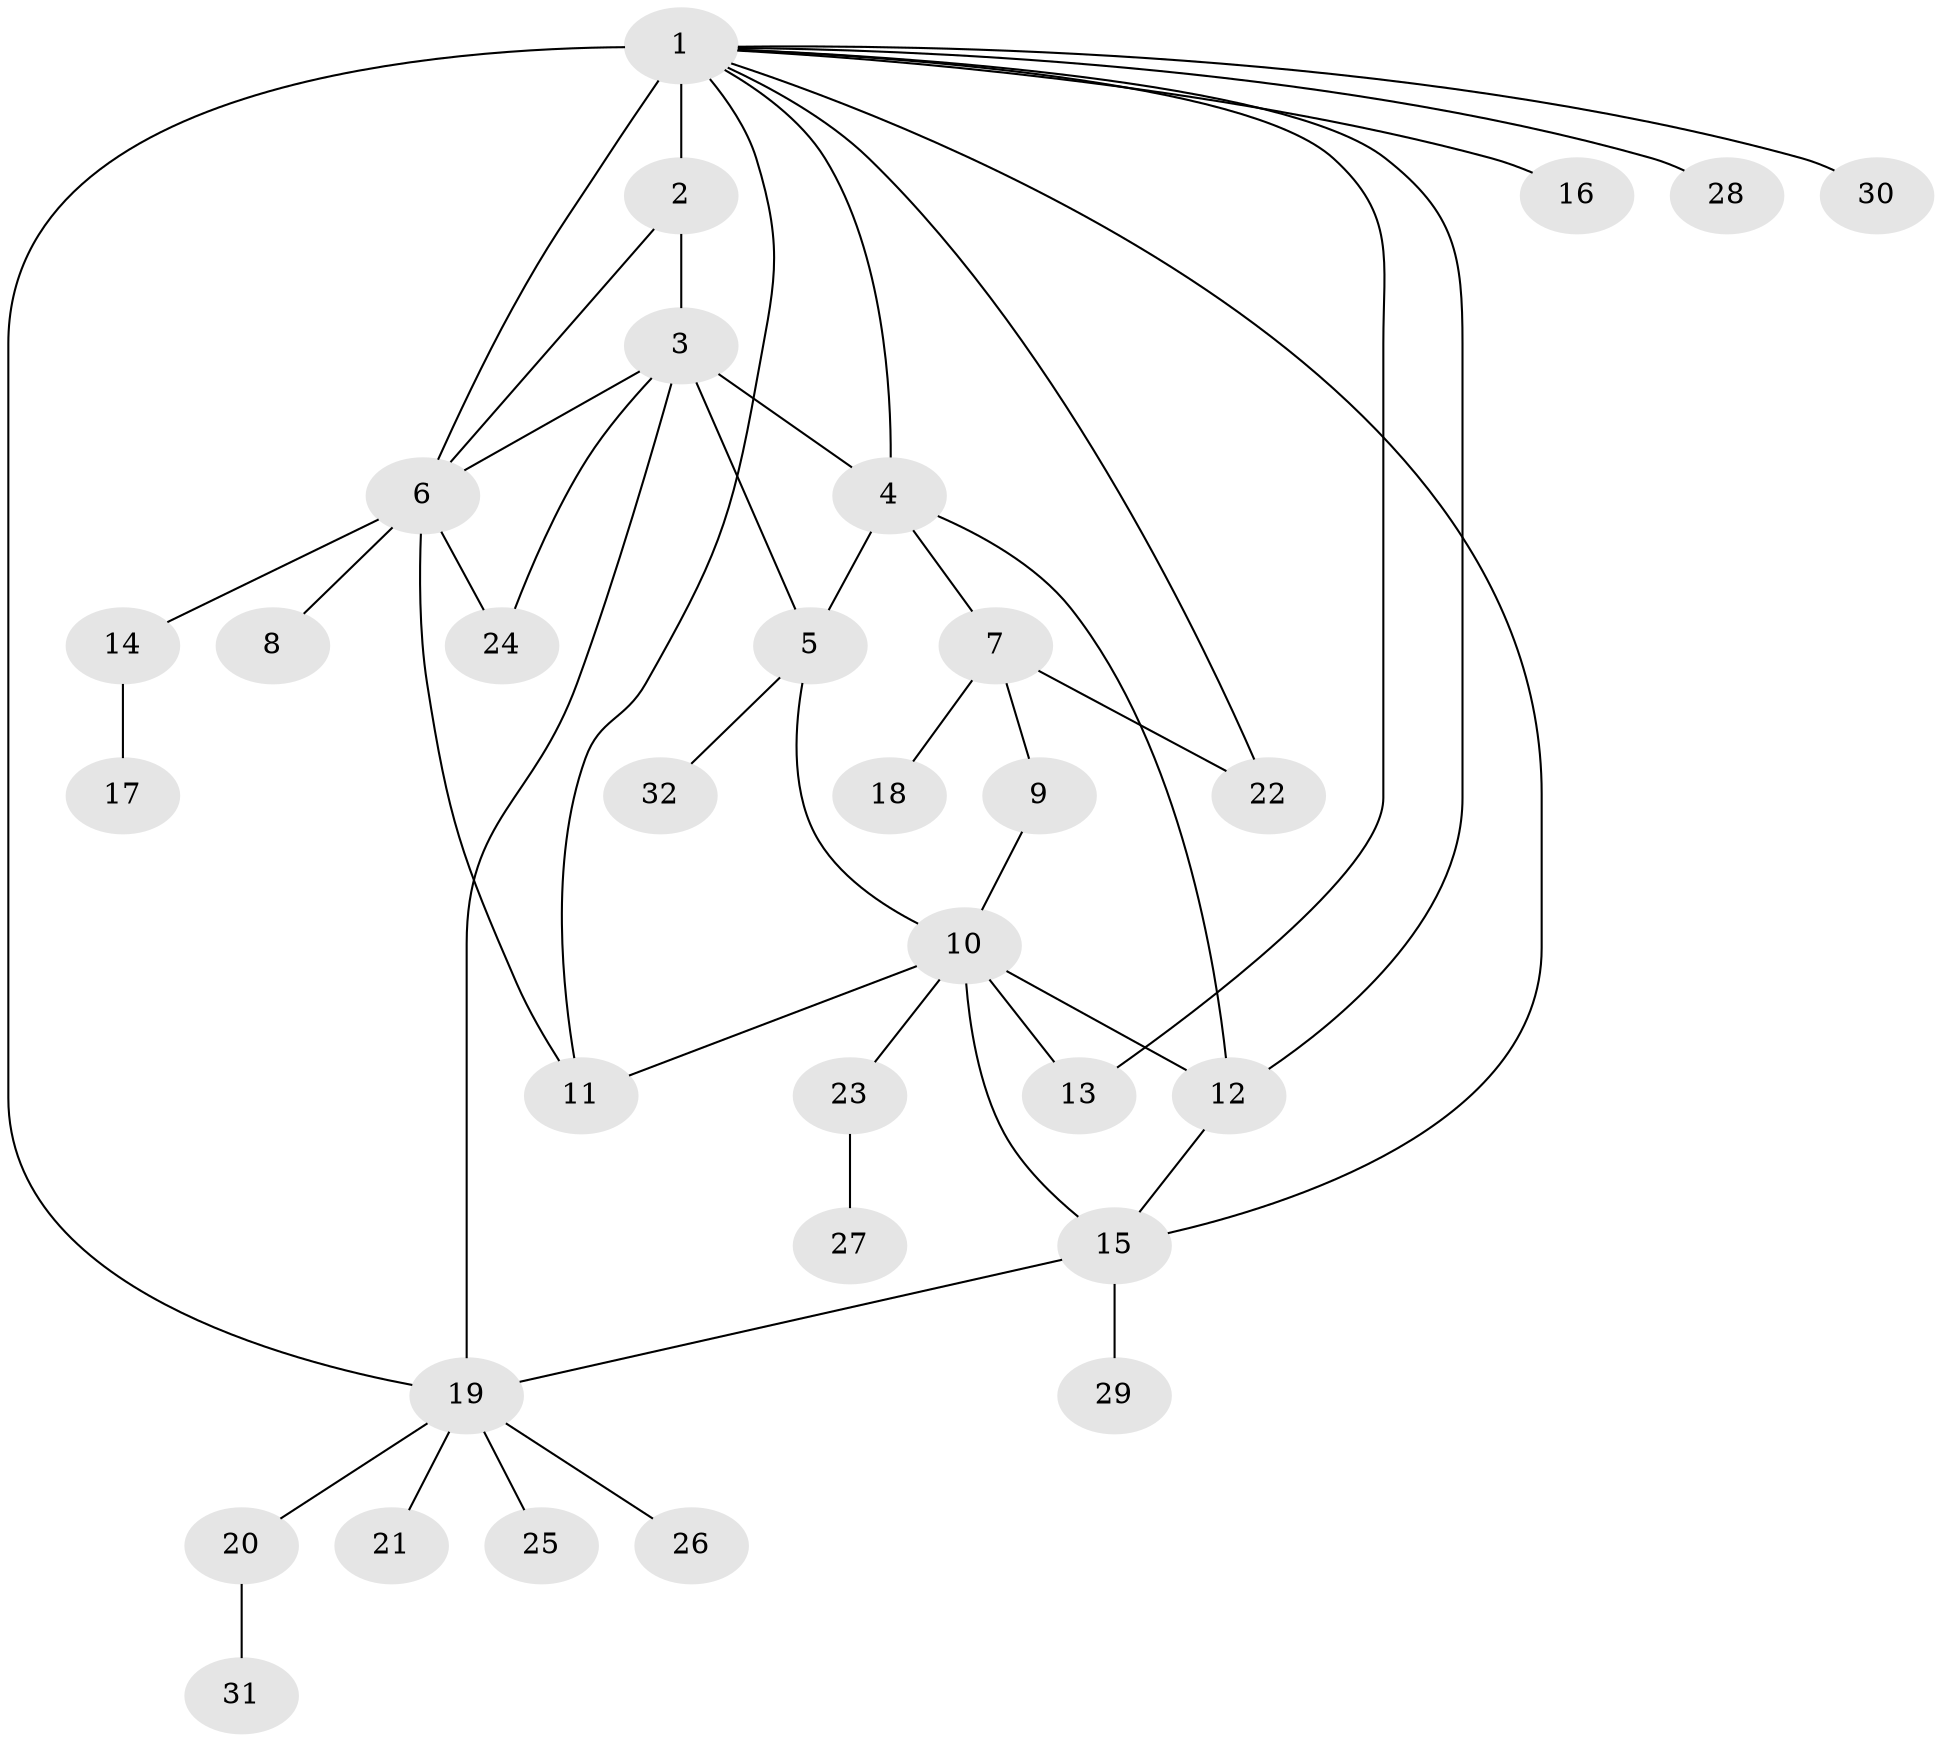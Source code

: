 // original degree distribution, {1: 0.4444444444444444, 31: 0.015873015873015872, 9: 0.015873015873015872, 2: 0.2857142857142857, 5: 0.031746031746031744, 6: 0.031746031746031744, 3: 0.047619047619047616, 4: 0.07936507936507936, 8: 0.031746031746031744, 7: 0.015873015873015872}
// Generated by graph-tools (version 1.1) at 2025/35/03/09/25 02:35:26]
// undirected, 32 vertices, 47 edges
graph export_dot {
graph [start="1"]
  node [color=gray90,style=filled];
  1;
  2;
  3;
  4;
  5;
  6;
  7;
  8;
  9;
  10;
  11;
  12;
  13;
  14;
  15;
  16;
  17;
  18;
  19;
  20;
  21;
  22;
  23;
  24;
  25;
  26;
  27;
  28;
  29;
  30;
  31;
  32;
  1 -- 2 [weight=25.0];
  1 -- 4 [weight=1.0];
  1 -- 6 [weight=1.0];
  1 -- 11 [weight=1.0];
  1 -- 12 [weight=1.0];
  1 -- 13 [weight=1.0];
  1 -- 15 [weight=1.0];
  1 -- 16 [weight=1.0];
  1 -- 19 [weight=1.0];
  1 -- 22 [weight=1.0];
  1 -- 28 [weight=1.0];
  1 -- 30 [weight=1.0];
  2 -- 3 [weight=2.0];
  2 -- 6 [weight=1.0];
  3 -- 4 [weight=1.0];
  3 -- 5 [weight=1.0];
  3 -- 6 [weight=1.0];
  3 -- 19 [weight=1.0];
  3 -- 24 [weight=1.0];
  4 -- 5 [weight=2.0];
  4 -- 7 [weight=1.0];
  4 -- 12 [weight=1.0];
  5 -- 10 [weight=1.0];
  5 -- 32 [weight=1.0];
  6 -- 8 [weight=1.0];
  6 -- 11 [weight=1.0];
  6 -- 14 [weight=1.0];
  6 -- 24 [weight=1.0];
  7 -- 9 [weight=1.0];
  7 -- 18 [weight=1.0];
  7 -- 22 [weight=1.0];
  9 -- 10 [weight=1.0];
  10 -- 11 [weight=1.0];
  10 -- 12 [weight=1.0];
  10 -- 13 [weight=1.0];
  10 -- 15 [weight=1.0];
  10 -- 23 [weight=1.0];
  12 -- 15 [weight=1.0];
  14 -- 17 [weight=1.0];
  15 -- 19 [weight=1.0];
  15 -- 29 [weight=1.0];
  19 -- 20 [weight=1.0];
  19 -- 21 [weight=1.0];
  19 -- 25 [weight=1.0];
  19 -- 26 [weight=1.0];
  20 -- 31 [weight=1.0];
  23 -- 27 [weight=1.0];
}
